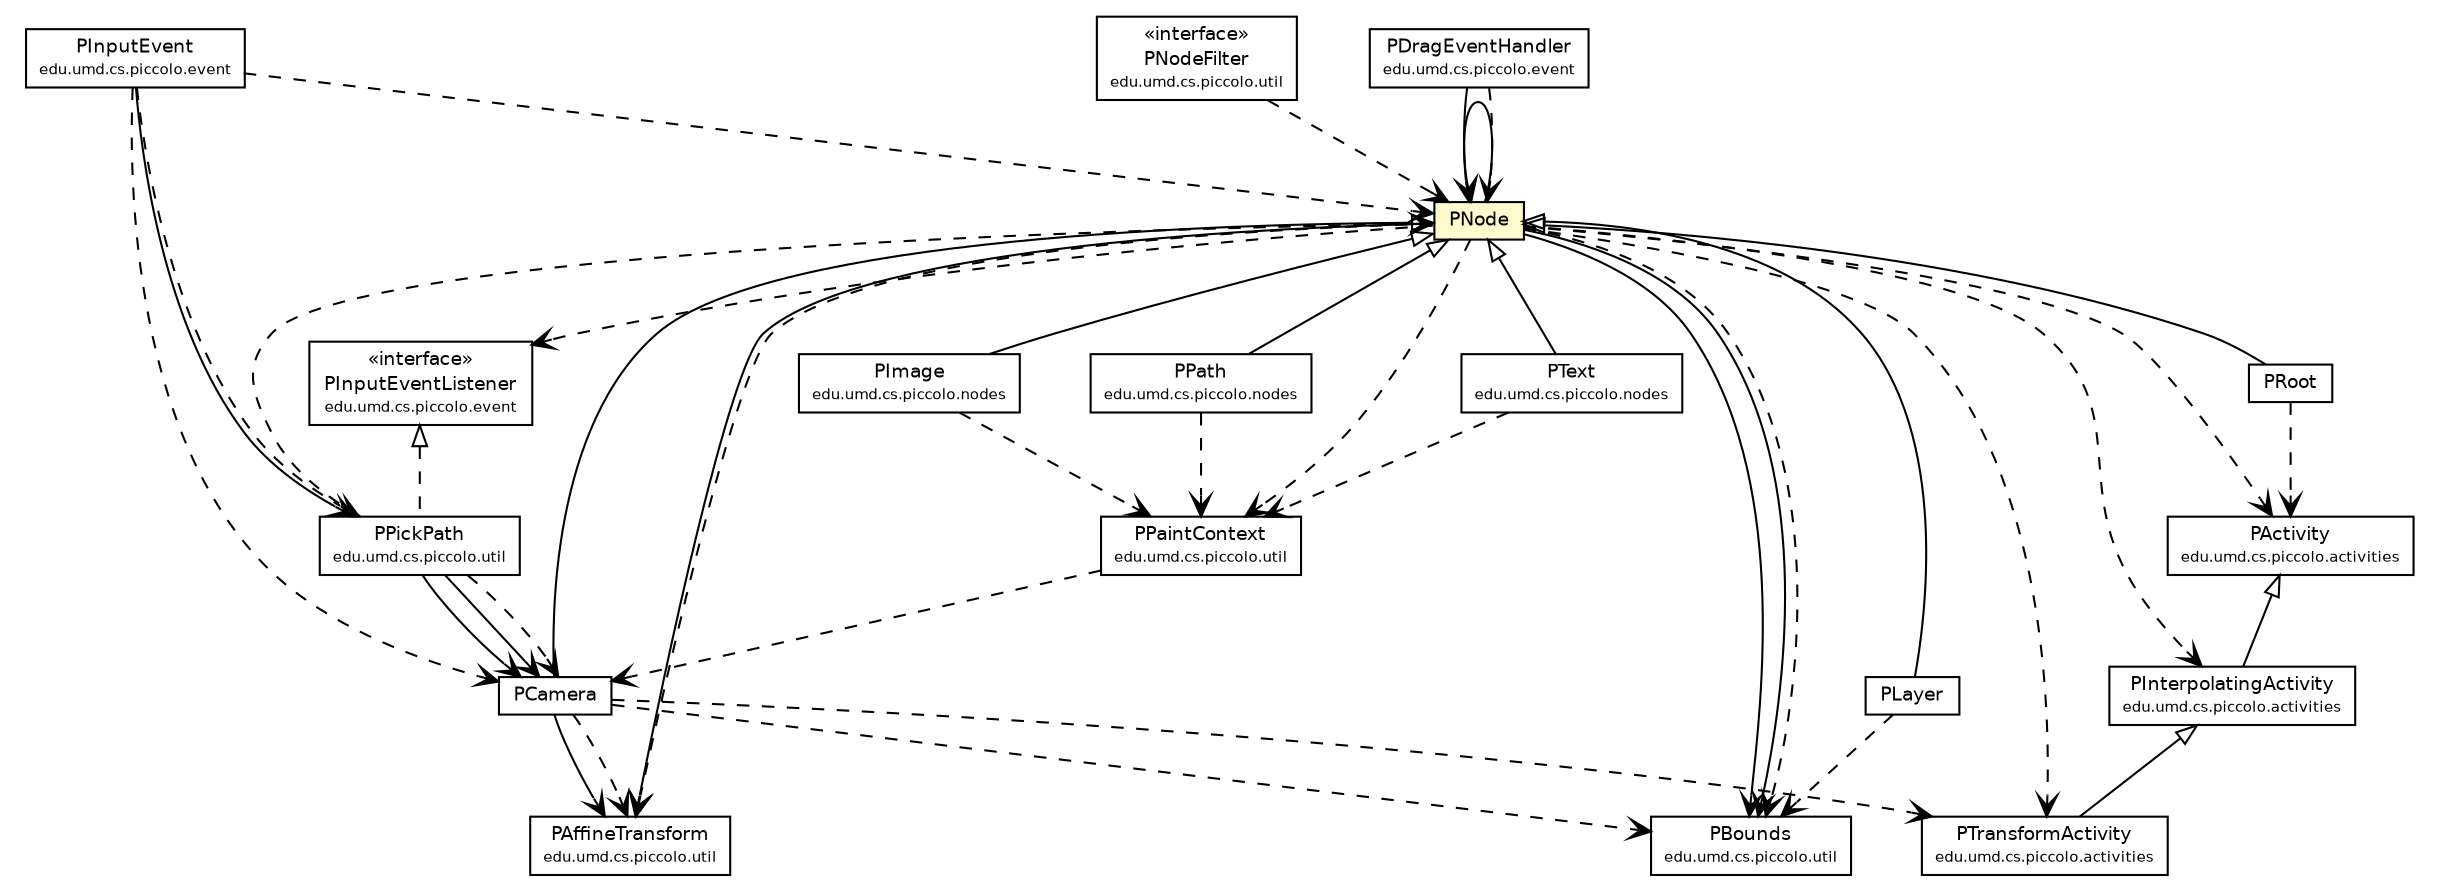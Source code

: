 #!/usr/local/bin/dot
#
# Class diagram 
# Generated by UmlGraph version 4.6 (http://www.spinellis.gr/sw/umlgraph)
#

digraph G {
	edge [fontname="Helvetica",fontsize=10,labelfontname="Helvetica",labelfontsize=10];
	node [fontname="Helvetica",fontsize=10,shape=plaintext];
	// edu.umd.cs.piccolo.util.PPaintContext
	c695 [label=<<table border="0" cellborder="1" cellspacing="0" cellpadding="2" port="p" href="./util/PPaintContext.html">
		<tr><td><table border="0" cellspacing="0" cellpadding="1">
			<tr><td> PPaintContext </td></tr>
			<tr><td><font point-size="7.0"> edu.umd.cs.piccolo.util </font></td></tr>
		</table></td></tr>
		</table>>, fontname="Helvetica", fontcolor="black", fontsize=9.0];
	// edu.umd.cs.piccolo.util.PAffineTransform
	c697 [label=<<table border="0" cellborder="1" cellspacing="0" cellpadding="2" port="p" href="./util/PAffineTransform.html">
		<tr><td><table border="0" cellspacing="0" cellpadding="1">
			<tr><td> PAffineTransform </td></tr>
			<tr><td><font point-size="7.0"> edu.umd.cs.piccolo.util </font></td></tr>
		</table></td></tr>
		</table>>, fontname="Helvetica", fontcolor="black", fontsize=9.0];
	// edu.umd.cs.piccolo.util.PBounds
	c698 [label=<<table border="0" cellborder="1" cellspacing="0" cellpadding="2" port="p" href="./util/PBounds.html">
		<tr><td><table border="0" cellspacing="0" cellpadding="1">
			<tr><td> PBounds </td></tr>
			<tr><td><font point-size="7.0"> edu.umd.cs.piccolo.util </font></td></tr>
		</table></td></tr>
		</table>>, fontname="Helvetica", fontcolor="black", fontsize=9.0];
	// edu.umd.cs.piccolo.util.PPickPath
	c699 [label=<<table border="0" cellborder="1" cellspacing="0" cellpadding="2" port="p" href="./util/PPickPath.html">
		<tr><td><table border="0" cellspacing="0" cellpadding="1">
			<tr><td> PPickPath </td></tr>
			<tr><td><font point-size="7.0"> edu.umd.cs.piccolo.util </font></td></tr>
		</table></td></tr>
		</table>>, fontname="Helvetica", fontcolor="black", fontsize=9.0];
	// edu.umd.cs.piccolo.util.PNodeFilter
	c701 [label=<<table border="0" cellborder="1" cellspacing="0" cellpadding="2" port="p" href="./util/PNodeFilter.html">
		<tr><td><table border="0" cellspacing="0" cellpadding="1">
			<tr><td> &laquo;interface&raquo; </td></tr>
			<tr><td> PNodeFilter </td></tr>
			<tr><td><font point-size="7.0"> edu.umd.cs.piccolo.util </font></td></tr>
		</table></td></tr>
		</table>>, fontname="Helvetica", fontcolor="black", fontsize=9.0];
	// edu.umd.cs.piccolo.PCamera
	c703 [label=<<table border="0" cellborder="1" cellspacing="0" cellpadding="2" port="p" href="./PCamera.html">
		<tr><td><table border="0" cellspacing="0" cellpadding="1">
			<tr><td> PCamera </td></tr>
		</table></td></tr>
		</table>>, fontname="Helvetica", fontcolor="black", fontsize=9.0];
	// edu.umd.cs.piccolo.PNode
	c704 [label=<<table border="0" cellborder="1" cellspacing="0" cellpadding="2" port="p" bgcolor="lemonChiffon" href="./PNode.html">
		<tr><td><table border="0" cellspacing="0" cellpadding="1">
			<tr><td> PNode </td></tr>
		</table></td></tr>
		</table>>, fontname="Helvetica", fontcolor="black", fontsize=9.0];
	// edu.umd.cs.piccolo.PRoot
	c706 [label=<<table border="0" cellborder="1" cellspacing="0" cellpadding="2" port="p" href="./PRoot.html">
		<tr><td><table border="0" cellspacing="0" cellpadding="1">
			<tr><td> PRoot </td></tr>
		</table></td></tr>
		</table>>, fontname="Helvetica", fontcolor="black", fontsize=9.0];
	// edu.umd.cs.piccolo.PLayer
	c710 [label=<<table border="0" cellborder="1" cellspacing="0" cellpadding="2" port="p" href="./PLayer.html">
		<tr><td><table border="0" cellspacing="0" cellpadding="1">
			<tr><td> PLayer </td></tr>
		</table></td></tr>
		</table>>, fontname="Helvetica", fontcolor="black", fontsize=9.0];
	// edu.umd.cs.piccolo.event.PInputEvent
	c716 [label=<<table border="0" cellborder="1" cellspacing="0" cellpadding="2" port="p" href="./event/PInputEvent.html">
		<tr><td><table border="0" cellspacing="0" cellpadding="1">
			<tr><td> PInputEvent </td></tr>
			<tr><td><font point-size="7.0"> edu.umd.cs.piccolo.event </font></td></tr>
		</table></td></tr>
		</table>>, fontname="Helvetica", fontcolor="black", fontsize=9.0];
	// edu.umd.cs.piccolo.event.PDragEventHandler
	c717 [label=<<table border="0" cellborder="1" cellspacing="0" cellpadding="2" port="p" href="./event/PDragEventHandler.html">
		<tr><td><table border="0" cellspacing="0" cellpadding="1">
			<tr><td> PDragEventHandler </td></tr>
			<tr><td><font point-size="7.0"> edu.umd.cs.piccolo.event </font></td></tr>
		</table></td></tr>
		</table>>, fontname="Helvetica", fontcolor="black", fontsize=9.0];
	// edu.umd.cs.piccolo.event.PInputEventListener
	c718 [label=<<table border="0" cellborder="1" cellspacing="0" cellpadding="2" port="p" href="./event/PInputEventListener.html">
		<tr><td><table border="0" cellspacing="0" cellpadding="1">
			<tr><td> &laquo;interface&raquo; </td></tr>
			<tr><td> PInputEventListener </td></tr>
			<tr><td><font point-size="7.0"> edu.umd.cs.piccolo.event </font></td></tr>
		</table></td></tr>
		</table>>, fontname="Helvetica", fontcolor="black", fontsize=9.0];
	// edu.umd.cs.piccolo.nodes.PText
	c720 [label=<<table border="0" cellborder="1" cellspacing="0" cellpadding="2" port="p" href="./nodes/PText.html">
		<tr><td><table border="0" cellspacing="0" cellpadding="1">
			<tr><td> PText </td></tr>
			<tr><td><font point-size="7.0"> edu.umd.cs.piccolo.nodes </font></td></tr>
		</table></td></tr>
		</table>>, fontname="Helvetica", fontcolor="black", fontsize=9.0];
	// edu.umd.cs.piccolo.nodes.PImage
	c721 [label=<<table border="0" cellborder="1" cellspacing="0" cellpadding="2" port="p" href="./nodes/PImage.html">
		<tr><td><table border="0" cellspacing="0" cellpadding="1">
			<tr><td> PImage </td></tr>
			<tr><td><font point-size="7.0"> edu.umd.cs.piccolo.nodes </font></td></tr>
		</table></td></tr>
		</table>>, fontname="Helvetica", fontcolor="black", fontsize=9.0];
	// edu.umd.cs.piccolo.nodes.PPath
	c722 [label=<<table border="0" cellborder="1" cellspacing="0" cellpadding="2" port="p" href="./nodes/PPath.html">
		<tr><td><table border="0" cellspacing="0" cellpadding="1">
			<tr><td> PPath </td></tr>
			<tr><td><font point-size="7.0"> edu.umd.cs.piccolo.nodes </font></td></tr>
		</table></td></tr>
		</table>>, fontname="Helvetica", fontcolor="black", fontsize=9.0];
	// edu.umd.cs.piccolo.activities.PInterpolatingActivity
	c723 [label=<<table border="0" cellborder="1" cellspacing="0" cellpadding="2" port="p" href="./activities/PInterpolatingActivity.html">
		<tr><td><table border="0" cellspacing="0" cellpadding="1">
			<tr><td> PInterpolatingActivity </td></tr>
			<tr><td><font point-size="7.0"> edu.umd.cs.piccolo.activities </font></td></tr>
		</table></td></tr>
		</table>>, fontname="Helvetica", fontcolor="black", fontsize=9.0];
	// edu.umd.cs.piccolo.activities.PTransformActivity
	c726 [label=<<table border="0" cellborder="1" cellspacing="0" cellpadding="2" port="p" href="./activities/PTransformActivity.html">
		<tr><td><table border="0" cellspacing="0" cellpadding="1">
			<tr><td> PTransformActivity </td></tr>
			<tr><td><font point-size="7.0"> edu.umd.cs.piccolo.activities </font></td></tr>
		</table></td></tr>
		</table>>, fontname="Helvetica", fontcolor="black", fontsize=9.0];
	// edu.umd.cs.piccolo.activities.PActivity
	c729 [label=<<table border="0" cellborder="1" cellspacing="0" cellpadding="2" port="p" href="./activities/PActivity.html">
		<tr><td><table border="0" cellspacing="0" cellpadding="1">
			<tr><td> PActivity </td></tr>
			<tr><td><font point-size="7.0"> edu.umd.cs.piccolo.activities </font></td></tr>
		</table></td></tr>
		</table>>, fontname="Helvetica", fontcolor="black", fontsize=9.0];
	//edu.umd.cs.piccolo.util.PPickPath implements edu.umd.cs.piccolo.event.PInputEventListener
	c718:p -> c699:p [dir=back,arrowtail=empty,style=dashed];
	//edu.umd.cs.piccolo.PCamera extends edu.umd.cs.piccolo.PNode
	c704:p -> c703:p [dir=back,arrowtail=empty];
	//edu.umd.cs.piccolo.PRoot extends edu.umd.cs.piccolo.PNode
	c704:p -> c706:p [dir=back,arrowtail=empty];
	//edu.umd.cs.piccolo.PLayer extends edu.umd.cs.piccolo.PNode
	c704:p -> c710:p [dir=back,arrowtail=empty];
	//edu.umd.cs.piccolo.nodes.PText extends edu.umd.cs.piccolo.PNode
	c704:p -> c720:p [dir=back,arrowtail=empty];
	//edu.umd.cs.piccolo.nodes.PImage extends edu.umd.cs.piccolo.PNode
	c704:p -> c721:p [dir=back,arrowtail=empty];
	//edu.umd.cs.piccolo.nodes.PPath extends edu.umd.cs.piccolo.PNode
	c704:p -> c722:p [dir=back,arrowtail=empty];
	//edu.umd.cs.piccolo.activities.PInterpolatingActivity extends edu.umd.cs.piccolo.activities.PActivity
	c729:p -> c723:p [dir=back,arrowtail=empty];
	//edu.umd.cs.piccolo.activities.PTransformActivity extends edu.umd.cs.piccolo.activities.PInterpolatingActivity
	c723:p -> c726:p [dir=back,arrowtail=empty];
	// edu.umd.cs.piccolo.util.PPickPath NAVASSOC edu.umd.cs.piccolo.PCamera
	c699:p -> c703:p [taillabel="", label="", headlabel="", fontname="Helvetica", fontcolor="black", fontsize=10.0, color="black", arrowhead=open];
	// edu.umd.cs.piccolo.util.PPickPath NAVASSOC edu.umd.cs.piccolo.PCamera
	c699:p -> c703:p [taillabel="", label="", headlabel="", fontname="Helvetica", fontcolor="black", fontsize=10.0, color="black", arrowhead=open];
	// edu.umd.cs.piccolo.PCamera NAVASSOC edu.umd.cs.piccolo.util.PAffineTransform
	c703:p -> c697:p [taillabel="", label="", headlabel="", fontname="Helvetica", fontcolor="black", fontsize=10.0, color="black", arrowhead=open];
	// edu.umd.cs.piccolo.PNode NAVASSOC edu.umd.cs.piccolo.PNode
	c704:p -> c704:p [taillabel="", label="", headlabel="", fontname="Helvetica", fontcolor="black", fontsize=10.0, color="black", arrowhead=open];
	// edu.umd.cs.piccolo.PNode NAVASSOC edu.umd.cs.piccolo.util.PBounds
	c704:p -> c698:p [taillabel="", label="", headlabel="", fontname="Helvetica", fontcolor="black", fontsize=10.0, color="black", arrowhead=open];
	// edu.umd.cs.piccolo.PNode NAVASSOC edu.umd.cs.piccolo.util.PAffineTransform
	c704:p -> c697:p [taillabel="", label="", headlabel="", fontname="Helvetica", fontcolor="black", fontsize=10.0, color="black", arrowhead=open];
	// edu.umd.cs.piccolo.PNode NAVASSOC edu.umd.cs.piccolo.util.PBounds
	c704:p -> c698:p [taillabel="", label="", headlabel="", fontname="Helvetica", fontcolor="black", fontsize=10.0, color="black", arrowhead=open];
	// edu.umd.cs.piccolo.event.PInputEvent NAVASSOC edu.umd.cs.piccolo.util.PPickPath
	c716:p -> c699:p [taillabel="", label="", headlabel="", fontname="Helvetica", fontcolor="black", fontsize=10.0, color="black", arrowhead=open];
	// edu.umd.cs.piccolo.event.PDragEventHandler NAVASSOC edu.umd.cs.piccolo.PNode
	c717:p -> c704:p [taillabel="", label="", headlabel="", fontname="Helvetica", fontcolor="black", fontsize=10.0, color="black", arrowhead=open];
	// edu.umd.cs.piccolo.util.PPaintContext DEPEND edu.umd.cs.piccolo.PCamera
	c695:p -> c703:p [taillabel="", label="", headlabel="", fontname="Helvetica", fontcolor="black", fontsize=10.0, color="black", arrowhead=open, style=dashed];
	// edu.umd.cs.piccolo.util.PPickPath DEPEND edu.umd.cs.piccolo.PNode
	c699:p -> c704:p [taillabel="", label="", headlabel="", fontname="Helvetica", fontcolor="black", fontsize=10.0, color="black", arrowhead=open, style=dashed];
	// edu.umd.cs.piccolo.util.PPickPath DEPEND edu.umd.cs.piccolo.PCamera
	c699:p -> c703:p [taillabel="", label="", headlabel="", fontname="Helvetica", fontcolor="black", fontsize=10.0, color="black", arrowhead=open, style=dashed];
	// edu.umd.cs.piccolo.util.PNodeFilter DEPEND edu.umd.cs.piccolo.PNode
	c701:p -> c704:p [taillabel="", label="", headlabel="", fontname="Helvetica", fontcolor="black", fontsize=10.0, color="black", arrowhead=open, style=dashed];
	// edu.umd.cs.piccolo.PCamera DEPEND edu.umd.cs.piccolo.activities.PTransformActivity
	c703:p -> c726:p [taillabel="", label="", headlabel="", fontname="Helvetica", fontcolor="black", fontsize=10.0, color="black", arrowhead=open, style=dashed];
	// edu.umd.cs.piccolo.PCamera DEPEND edu.umd.cs.piccolo.util.PBounds
	c703:p -> c698:p [taillabel="", label="", headlabel="", fontname="Helvetica", fontcolor="black", fontsize=10.0, color="black", arrowhead=open, style=dashed];
	// edu.umd.cs.piccolo.PCamera DEPEND edu.umd.cs.piccolo.util.PAffineTransform
	c703:p -> c697:p [taillabel="", label="", headlabel="", fontname="Helvetica", fontcolor="black", fontsize=10.0, color="black", arrowhead=open, style=dashed];
	// edu.umd.cs.piccolo.PNode DEPEND edu.umd.cs.piccolo.activities.PInterpolatingActivity
	c704:p -> c723:p [taillabel="", label="", headlabel="", fontname="Helvetica", fontcolor="black", fontsize=10.0, color="black", arrowhead=open, style=dashed];
	// edu.umd.cs.piccolo.PNode DEPEND edu.umd.cs.piccolo.util.PPaintContext
	c704:p -> c695:p [taillabel="", label="", headlabel="", fontname="Helvetica", fontcolor="black", fontsize=10.0, color="black", arrowhead=open, style=dashed];
	// edu.umd.cs.piccolo.PNode DEPEND edu.umd.cs.piccolo.activities.PTransformActivity
	c704:p -> c726:p [taillabel="", label="", headlabel="", fontname="Helvetica", fontcolor="black", fontsize=10.0, color="black", arrowhead=open, style=dashed];
	// edu.umd.cs.piccolo.PNode DEPEND edu.umd.cs.piccolo.util.PBounds
	c704:p -> c698:p [taillabel="", label="", headlabel="", fontname="Helvetica", fontcolor="black", fontsize=10.0, color="black", arrowhead=open, style=dashed];
	// edu.umd.cs.piccolo.PNode DEPEND edu.umd.cs.piccolo.util.PAffineTransform
	c704:p -> c697:p [taillabel="", label="", headlabel="", fontname="Helvetica", fontcolor="black", fontsize=10.0, color="black", arrowhead=open, style=dashed];
	// edu.umd.cs.piccolo.PNode DEPEND edu.umd.cs.piccolo.event.PInputEventListener
	c704:p -> c718:p [taillabel="", label="", headlabel="", fontname="Helvetica", fontcolor="black", fontsize=10.0, color="black", arrowhead=open, style=dashed];
	// edu.umd.cs.piccolo.PNode DEPEND edu.umd.cs.piccolo.activities.PActivity
	c704:p -> c729:p [taillabel="", label="", headlabel="", fontname="Helvetica", fontcolor="black", fontsize=10.0, color="black", arrowhead=open, style=dashed];
	// edu.umd.cs.piccolo.PRoot DEPEND edu.umd.cs.piccolo.activities.PActivity
	c706:p -> c729:p [taillabel="", label="", headlabel="", fontname="Helvetica", fontcolor="black", fontsize=10.0, color="black", arrowhead=open, style=dashed];
	// edu.umd.cs.piccolo.PLayer DEPEND edu.umd.cs.piccolo.util.PBounds
	c710:p -> c698:p [taillabel="", label="", headlabel="", fontname="Helvetica", fontcolor="black", fontsize=10.0, color="black", arrowhead=open, style=dashed];
	// edu.umd.cs.piccolo.event.PInputEvent DEPEND edu.umd.cs.piccolo.PNode
	c716:p -> c704:p [taillabel="", label="", headlabel="", fontname="Helvetica", fontcolor="black", fontsize=10.0, color="black", arrowhead=open, style=dashed];
	// edu.umd.cs.piccolo.event.PInputEvent DEPEND edu.umd.cs.piccolo.util.PPickPath
	c716:p -> c699:p [taillabel="", label="", headlabel="", fontname="Helvetica", fontcolor="black", fontsize=10.0, color="black", arrowhead=open, style=dashed];
	// edu.umd.cs.piccolo.event.PInputEvent DEPEND edu.umd.cs.piccolo.PCamera
	c716:p -> c703:p [taillabel="", label="", headlabel="", fontname="Helvetica", fontcolor="black", fontsize=10.0, color="black", arrowhead=open, style=dashed];
	// edu.umd.cs.piccolo.event.PDragEventHandler DEPEND edu.umd.cs.piccolo.PNode
	c717:p -> c704:p [taillabel="", label="", headlabel="", fontname="Helvetica", fontcolor="black", fontsize=10.0, color="black", arrowhead=open, style=dashed];
	// edu.umd.cs.piccolo.nodes.PText DEPEND edu.umd.cs.piccolo.util.PPaintContext
	c720:p -> c695:p [taillabel="", label="", headlabel="", fontname="Helvetica", fontcolor="black", fontsize=10.0, color="black", arrowhead=open, style=dashed];
	// edu.umd.cs.piccolo.nodes.PImage DEPEND edu.umd.cs.piccolo.util.PPaintContext
	c721:p -> c695:p [taillabel="", label="", headlabel="", fontname="Helvetica", fontcolor="black", fontsize=10.0, color="black", arrowhead=open, style=dashed];
	// edu.umd.cs.piccolo.nodes.PPath DEPEND edu.umd.cs.piccolo.util.PPaintContext
	c722:p -> c695:p [taillabel="", label="", headlabel="", fontname="Helvetica", fontcolor="black", fontsize=10.0, color="black", arrowhead=open, style=dashed];
}

